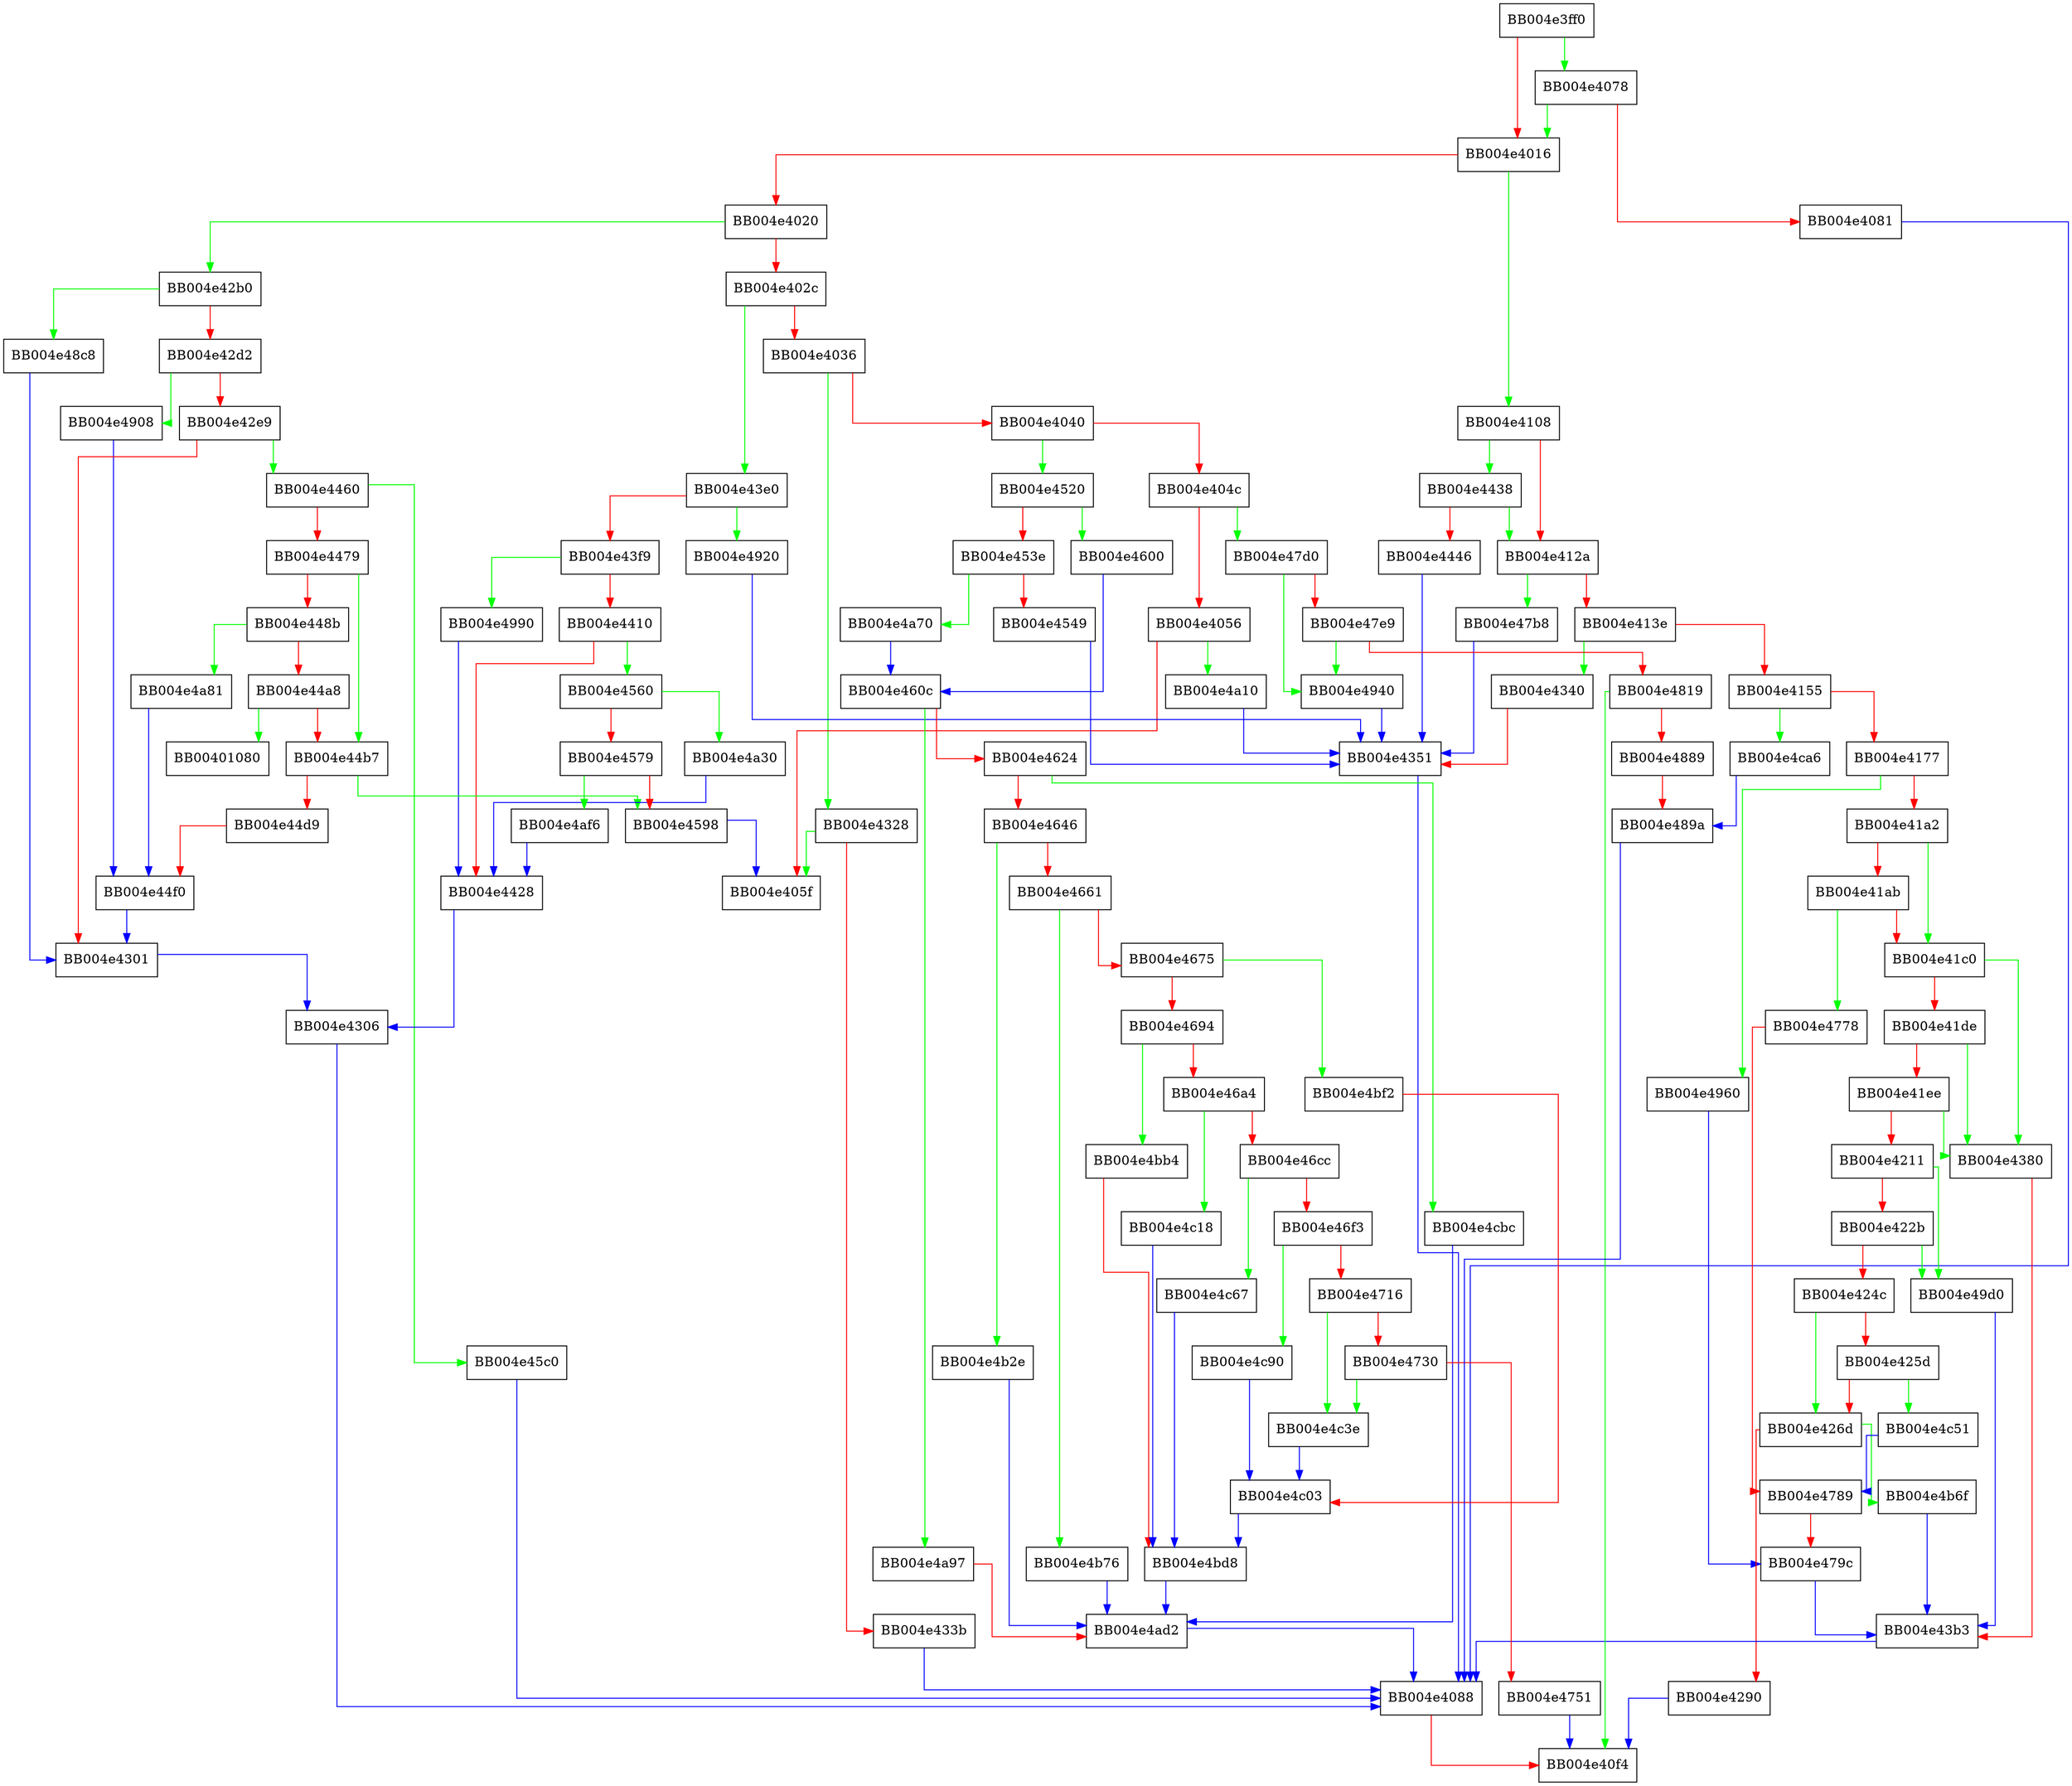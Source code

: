 digraph tls_construct_client_key_exchange {
  node [shape="box"];
  graph [splines=ortho];
  BB004e3ff0 -> BB004e4078 [color="green"];
  BB004e3ff0 -> BB004e4016 [color="red"];
  BB004e4016 -> BB004e4108 [color="green"];
  BB004e4016 -> BB004e4020 [color="red"];
  BB004e4020 -> BB004e42b0 [color="green"];
  BB004e4020 -> BB004e402c [color="red"];
  BB004e402c -> BB004e43e0 [color="green"];
  BB004e402c -> BB004e4036 [color="red"];
  BB004e4036 -> BB004e4328 [color="green"];
  BB004e4036 -> BB004e4040 [color="red"];
  BB004e4040 -> BB004e4520 [color="green"];
  BB004e4040 -> BB004e404c [color="red"];
  BB004e404c -> BB004e47d0 [color="green"];
  BB004e404c -> BB004e4056 [color="red"];
  BB004e4056 -> BB004e4a10 [color="green"];
  BB004e4056 -> BB004e405f [color="red"];
  BB004e4078 -> BB004e4016 [color="green"];
  BB004e4078 -> BB004e4081 [color="red"];
  BB004e4081 -> BB004e4088 [color="blue"];
  BB004e4088 -> BB004e40f4 [color="red"];
  BB004e4108 -> BB004e4438 [color="green"];
  BB004e4108 -> BB004e412a [color="red"];
  BB004e412a -> BB004e47b8 [color="green"];
  BB004e412a -> BB004e413e [color="red"];
  BB004e413e -> BB004e4340 [color="green"];
  BB004e413e -> BB004e4155 [color="red"];
  BB004e4155 -> BB004e4ca6 [color="green"];
  BB004e4155 -> BB004e4177 [color="red"];
  BB004e4177 -> BB004e4960 [color="green"];
  BB004e4177 -> BB004e41a2 [color="red"];
  BB004e41a2 -> BB004e41c0 [color="green"];
  BB004e41a2 -> BB004e41ab [color="red"];
  BB004e41ab -> BB004e4778 [color="green"];
  BB004e41ab -> BB004e41c0 [color="red"];
  BB004e41c0 -> BB004e4380 [color="green"];
  BB004e41c0 -> BB004e41de [color="red"];
  BB004e41de -> BB004e4380 [color="green"];
  BB004e41de -> BB004e41ee [color="red"];
  BB004e41ee -> BB004e4380 [color="green"];
  BB004e41ee -> BB004e4211 [color="red"];
  BB004e4211 -> BB004e49d0 [color="green"];
  BB004e4211 -> BB004e422b [color="red"];
  BB004e422b -> BB004e49d0 [color="green"];
  BB004e422b -> BB004e424c [color="red"];
  BB004e424c -> BB004e426d [color="green"];
  BB004e424c -> BB004e425d [color="red"];
  BB004e425d -> BB004e4c51 [color="green"];
  BB004e425d -> BB004e426d [color="red"];
  BB004e426d -> BB004e4b6f [color="green"];
  BB004e426d -> BB004e4290 [color="red"];
  BB004e4290 -> BB004e40f4 [color="blue"];
  BB004e42b0 -> BB004e48c8 [color="green"];
  BB004e42b0 -> BB004e42d2 [color="red"];
  BB004e42d2 -> BB004e4908 [color="green"];
  BB004e42d2 -> BB004e42e9 [color="red"];
  BB004e42e9 -> BB004e4460 [color="green"];
  BB004e42e9 -> BB004e4301 [color="red"];
  BB004e4301 -> BB004e4306 [color="blue"];
  BB004e4306 -> BB004e4088 [color="blue"];
  BB004e4328 -> BB004e405f [color="green"];
  BB004e4328 -> BB004e433b [color="red"];
  BB004e433b -> BB004e4088 [color="blue"];
  BB004e4340 -> BB004e4351 [color="red"];
  BB004e4351 -> BB004e4088 [color="blue"];
  BB004e4380 -> BB004e43b3 [color="red"];
  BB004e43b3 -> BB004e4088 [color="blue"];
  BB004e43e0 -> BB004e4920 [color="green"];
  BB004e43e0 -> BB004e43f9 [color="red"];
  BB004e43f9 -> BB004e4990 [color="green"];
  BB004e43f9 -> BB004e4410 [color="red"];
  BB004e4410 -> BB004e4560 [color="green"];
  BB004e4410 -> BB004e4428 [color="red"];
  BB004e4428 -> BB004e4306 [color="blue"];
  BB004e4438 -> BB004e412a [color="green"];
  BB004e4438 -> BB004e4446 [color="red"];
  BB004e4446 -> BB004e4351 [color="blue"];
  BB004e4460 -> BB004e45c0 [color="green"];
  BB004e4460 -> BB004e4479 [color="red"];
  BB004e4479 -> BB004e44b7 [color="green"];
  BB004e4479 -> BB004e448b [color="red"];
  BB004e448b -> BB004e4a81 [color="green"];
  BB004e448b -> BB004e44a8 [color="red"];
  BB004e44a8 -> BB00401080 [color="green"];
  BB004e44a8 -> BB004e44b7 [color="red"];
  BB004e44b7 -> BB004e4598 [color="green"];
  BB004e44b7 -> BB004e44d9 [color="red"];
  BB004e44d9 -> BB004e44f0 [color="red"];
  BB004e44f0 -> BB004e4301 [color="blue"];
  BB004e4520 -> BB004e4600 [color="green"];
  BB004e4520 -> BB004e453e [color="red"];
  BB004e453e -> BB004e4a70 [color="green"];
  BB004e453e -> BB004e4549 [color="red"];
  BB004e4549 -> BB004e4351 [color="blue"];
  BB004e4560 -> BB004e4a30 [color="green"];
  BB004e4560 -> BB004e4579 [color="red"];
  BB004e4579 -> BB004e4af6 [color="green"];
  BB004e4579 -> BB004e4598 [color="red"];
  BB004e4598 -> BB004e405f [color="blue"];
  BB004e45c0 -> BB004e4088 [color="blue"];
  BB004e4600 -> BB004e460c [color="blue"];
  BB004e460c -> BB004e4a97 [color="green"];
  BB004e460c -> BB004e4624 [color="red"];
  BB004e4624 -> BB004e4cbc [color="green"];
  BB004e4624 -> BB004e4646 [color="red"];
  BB004e4646 -> BB004e4b2e [color="green"];
  BB004e4646 -> BB004e4661 [color="red"];
  BB004e4661 -> BB004e4b76 [color="green"];
  BB004e4661 -> BB004e4675 [color="red"];
  BB004e4675 -> BB004e4bf2 [color="green"];
  BB004e4675 -> BB004e4694 [color="red"];
  BB004e4694 -> BB004e4bb4 [color="green"];
  BB004e4694 -> BB004e46a4 [color="red"];
  BB004e46a4 -> BB004e4c18 [color="green"];
  BB004e46a4 -> BB004e46cc [color="red"];
  BB004e46cc -> BB004e4c67 [color="green"];
  BB004e46cc -> BB004e46f3 [color="red"];
  BB004e46f3 -> BB004e4c90 [color="green"];
  BB004e46f3 -> BB004e4716 [color="red"];
  BB004e4716 -> BB004e4c3e [color="green"];
  BB004e4716 -> BB004e4730 [color="red"];
  BB004e4730 -> BB004e4c3e [color="green"];
  BB004e4730 -> BB004e4751 [color="red"];
  BB004e4751 -> BB004e40f4 [color="blue"];
  BB004e4778 -> BB004e4789 [color="red"];
  BB004e4789 -> BB004e479c [color="red"];
  BB004e479c -> BB004e43b3 [color="blue"];
  BB004e47b8 -> BB004e4351 [color="blue"];
  BB004e47d0 -> BB004e4940 [color="green"];
  BB004e47d0 -> BB004e47e9 [color="red"];
  BB004e47e9 -> BB004e4940 [color="green"];
  BB004e47e9 -> BB004e4819 [color="red"];
  BB004e4819 -> BB004e40f4 [color="green"];
  BB004e4819 -> BB004e4889 [color="red"];
  BB004e4889 -> BB004e489a [color="red"];
  BB004e489a -> BB004e4088 [color="blue"];
  BB004e48c8 -> BB004e4301 [color="blue"];
  BB004e4908 -> BB004e44f0 [color="blue"];
  BB004e4920 -> BB004e4351 [color="blue"];
  BB004e4940 -> BB004e4351 [color="blue"];
  BB004e4960 -> BB004e479c [color="blue"];
  BB004e4990 -> BB004e4428 [color="blue"];
  BB004e49d0 -> BB004e43b3 [color="blue"];
  BB004e4a10 -> BB004e4351 [color="blue"];
  BB004e4a30 -> BB004e4428 [color="blue"];
  BB004e4a70 -> BB004e460c [color="blue"];
  BB004e4a81 -> BB004e44f0 [color="blue"];
  BB004e4a97 -> BB004e4ad2 [color="red"];
  BB004e4ad2 -> BB004e4088 [color="blue"];
  BB004e4af6 -> BB004e4428 [color="blue"];
  BB004e4b2e -> BB004e4ad2 [color="blue"];
  BB004e4b6f -> BB004e43b3 [color="blue"];
  BB004e4b76 -> BB004e4ad2 [color="blue"];
  BB004e4bb4 -> BB004e4bd8 [color="red"];
  BB004e4bd8 -> BB004e4ad2 [color="blue"];
  BB004e4bf2 -> BB004e4c03 [color="red"];
  BB004e4c03 -> BB004e4bd8 [color="blue"];
  BB004e4c18 -> BB004e4bd8 [color="blue"];
  BB004e4c3e -> BB004e4c03 [color="blue"];
  BB004e4c51 -> BB004e4789 [color="blue"];
  BB004e4c67 -> BB004e4bd8 [color="blue"];
  BB004e4c90 -> BB004e4c03 [color="blue"];
  BB004e4ca6 -> BB004e489a [color="blue"];
  BB004e4cbc -> BB004e4ad2 [color="blue"];
}